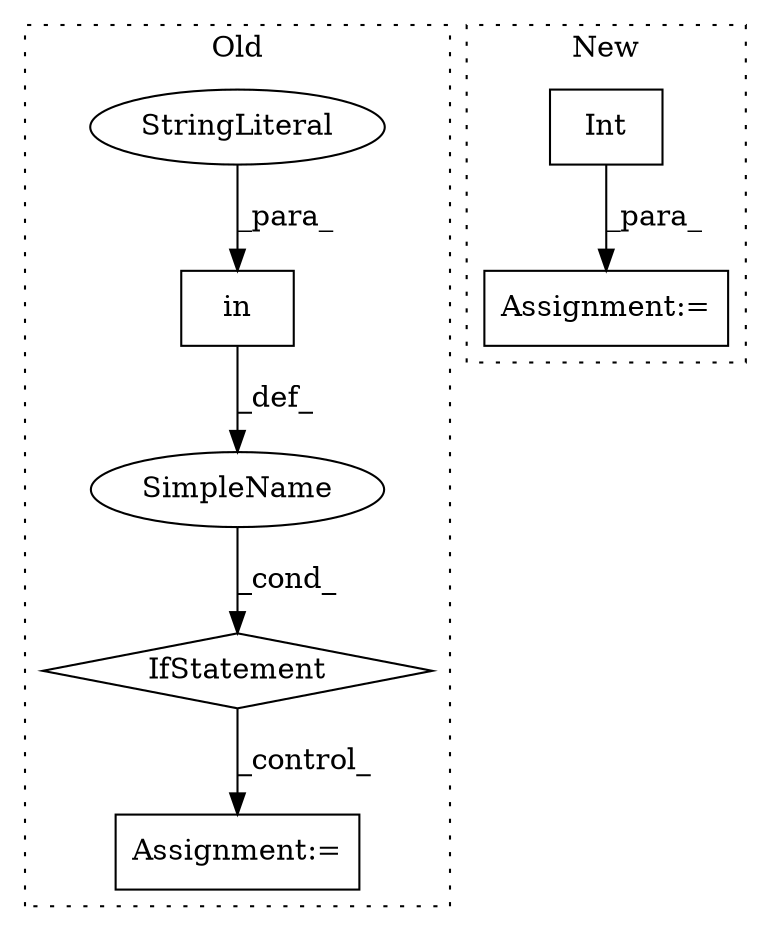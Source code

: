 digraph G {
subgraph cluster0 {
1 [label="in" a="105" s="1115" l="12" shape="box"];
3 [label="IfStatement" a="25" s="1101,1127" l="14,2" shape="diamond"];
5 [label="StringLiteral" a="45" s="1115" l="4" shape="ellipse"];
6 [label="Assignment:=" a="7" s="1149" l="1" shape="box"];
7 [label="SimpleName" a="42" s="" l="" shape="ellipse"];
label = "Old";
style="dotted";
}
subgraph cluster1 {
2 [label="Int" a="32" s="1308,1333" l="4,1" shape="box"];
4 [label="Assignment:=" a="7" s="1307" l="1" shape="box"];
label = "New";
style="dotted";
}
1 -> 7 [label="_def_"];
2 -> 4 [label="_para_"];
3 -> 6 [label="_control_"];
5 -> 1 [label="_para_"];
7 -> 3 [label="_cond_"];
}